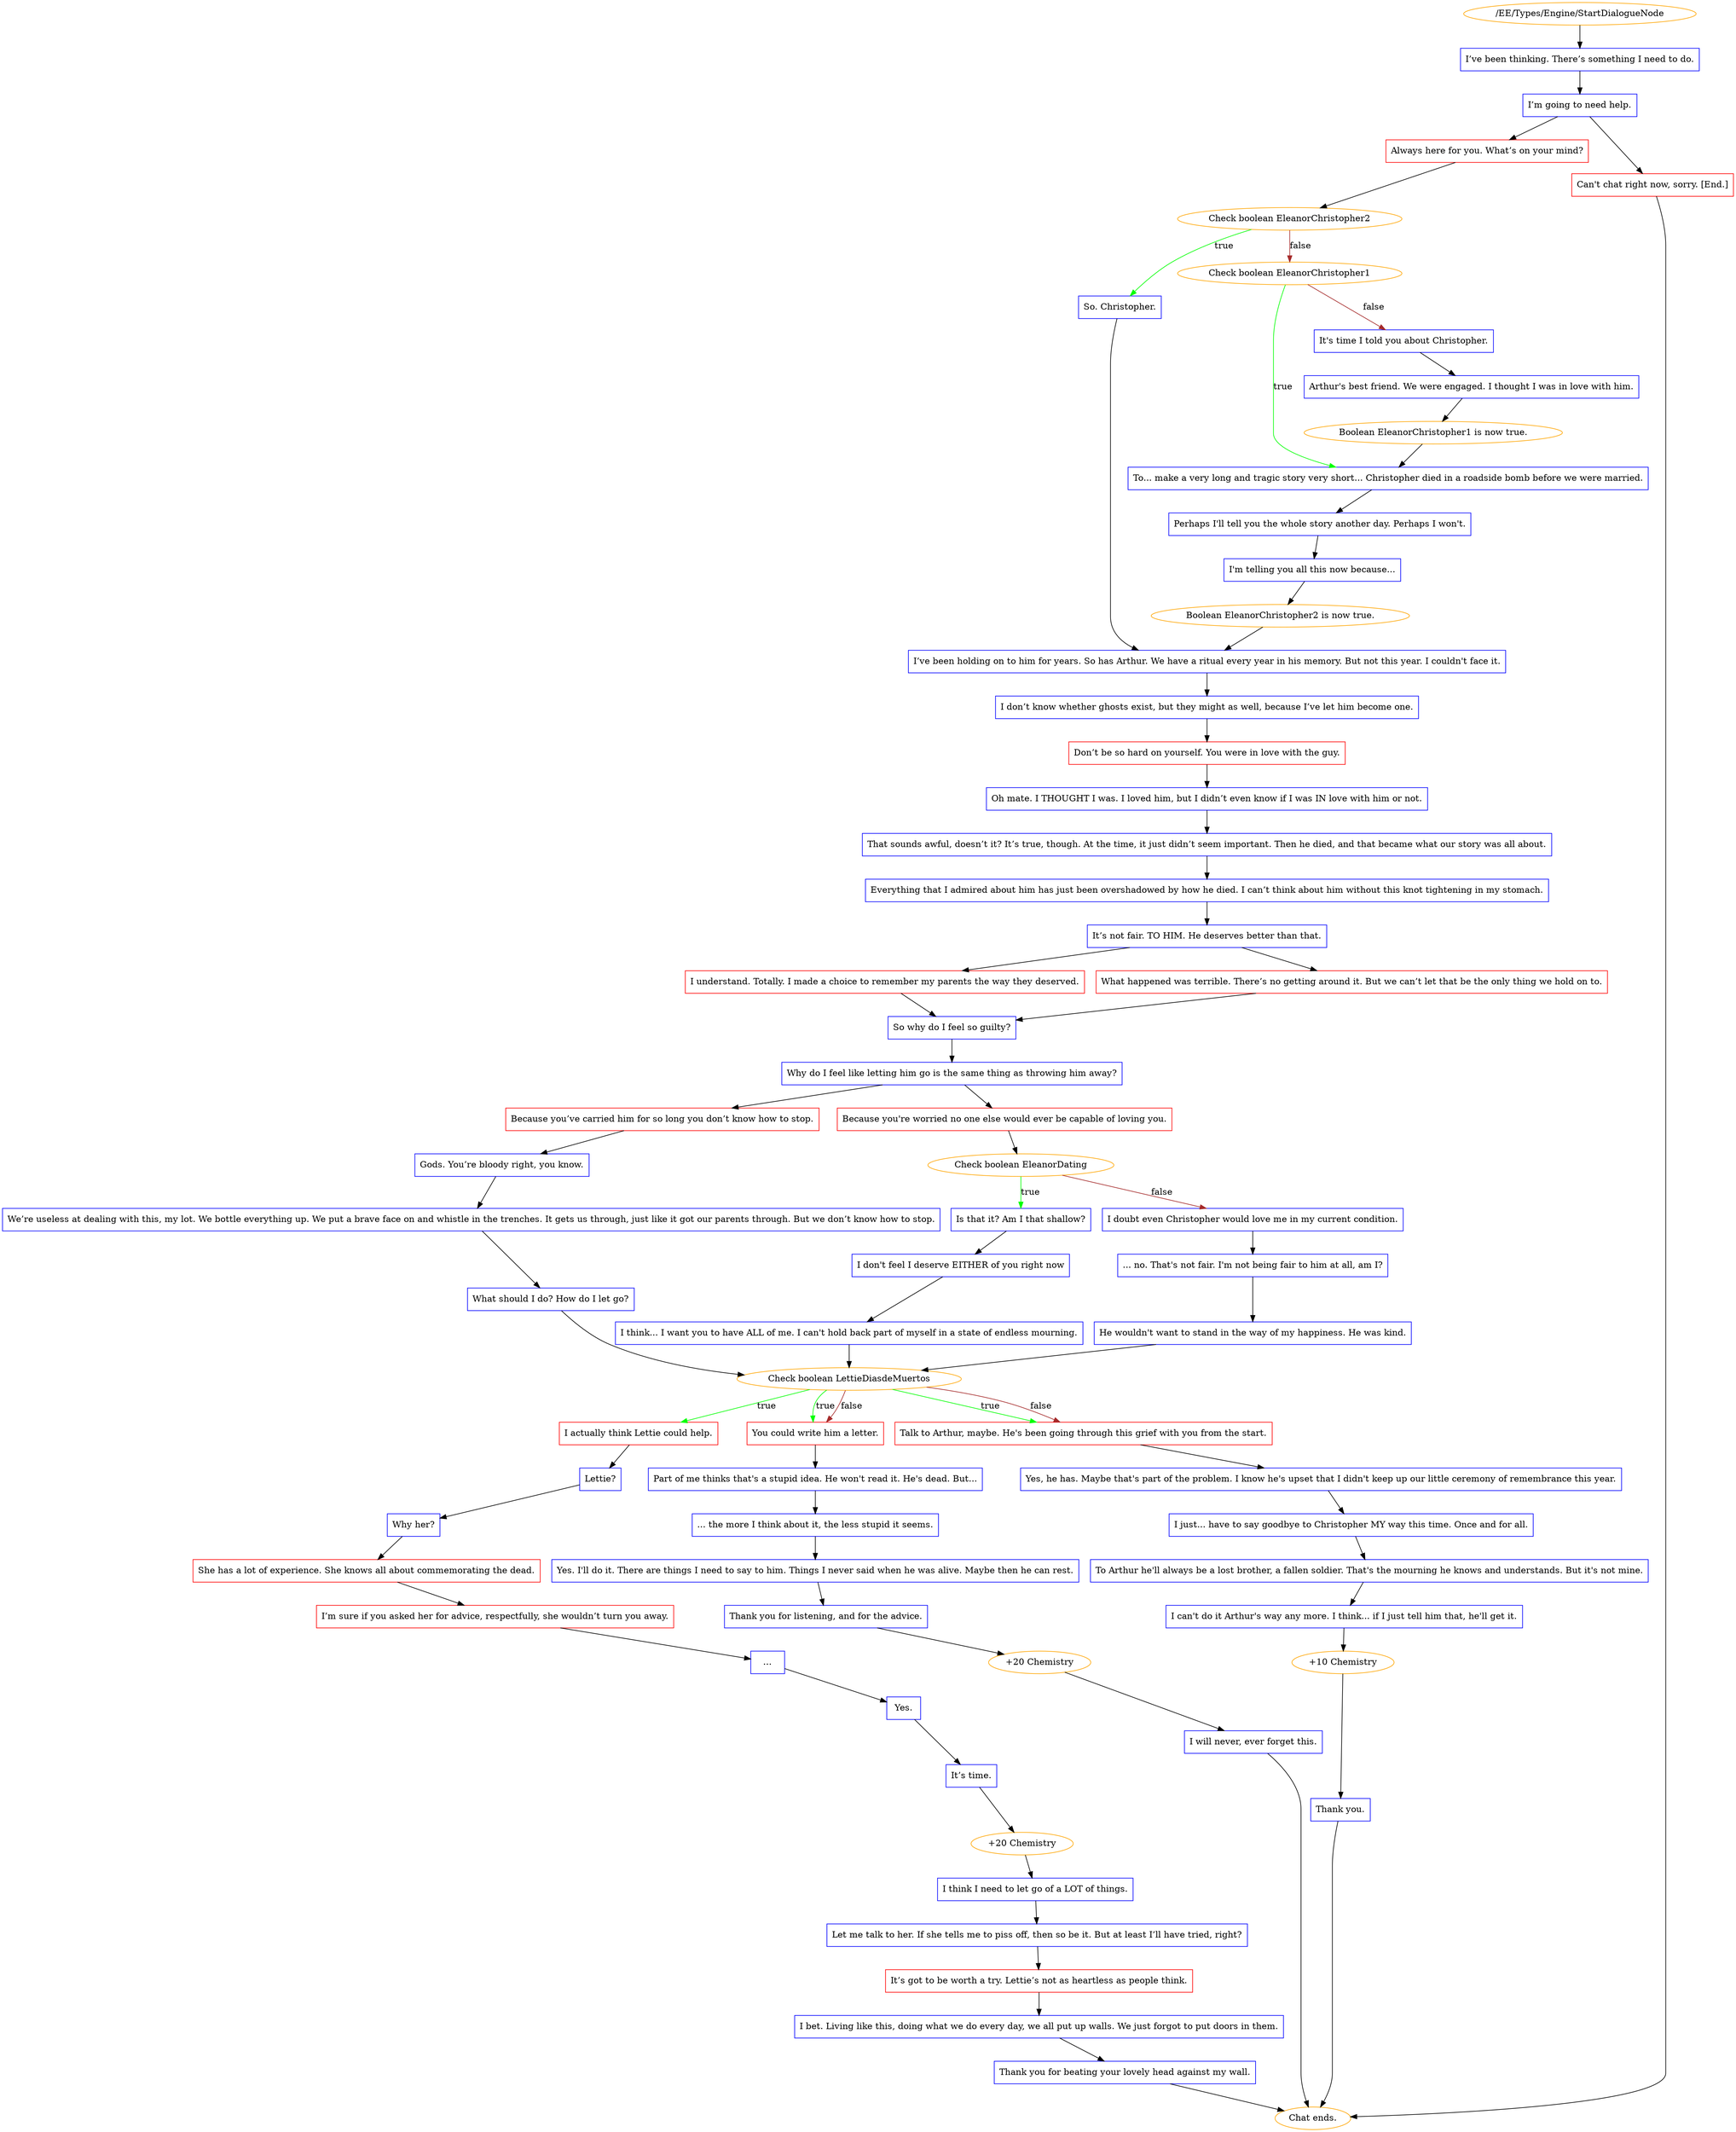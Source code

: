 digraph {
	2659 [label="/EE/Types/Engine/StartDialogueNode",color=orange];
		2659 -> 2660;
	2660 [label="I’ve been thinking. There’s something I need to do.",shape=box,color=blue];
		2660 -> 2661;
	2661 [label="I’m going to need help.",shape=box,color=blue];
		2661 -> 2662;
		2661 -> 2663;
	2662 [label="Always here for you. What’s on your mind?",shape=box,color=red];
		2662 -> 2665;
	2663 [label="Can't chat right now, sorry. [End.]",shape=box,color=red];
		2663 -> "Chat ends.";
	2665 [label="Check boolean EleanorChristopher2",color=orange];
		2665 -> 2667 [label=true,color=green];
		2665 -> 2666 [label=false,color=brown];
	"Chat ends." [color=orange];
	2667 [label="So. Christopher.",shape=box,color=blue];
		2667 -> 2675;
	2666 [label="Check boolean EleanorChristopher1",color=orange];
		2666 -> 2671 [label=true,color=green];
		2666 -> 2668 [label=false,color=brown];
	2675 [label="I’ve been holding on to him for years. So has Arthur. We have a ritual every year in his memory. But not this year. I couldn't face it.",shape=box,color=blue];
		2675 -> 2676;
	2671 [label="To... make a very long and tragic story very short... Christopher died in a roadside bomb before we were married.",shape=box,color=blue];
		2671 -> 2672;
	2668 [label="It's time I told you about Christopher.",shape=box,color=blue];
		2668 -> 2669;
	2676 [label="I don’t know whether ghosts exist, but they might as well, because I’ve let him become one.",shape=box,color=blue];
		2676 -> 2677;
	2672 [label="Perhaps I'll tell you the whole story another day. Perhaps I won't.",shape=box,color=blue];
		2672 -> 2673;
	2669 [label="Arthur's best friend. We were engaged. I thought I was in love with him.",shape=box,color=blue];
		2669 -> 2670;
	2677 [label="Don’t be so hard on yourself. You were in love with the guy.",shape=box,color=red];
		2677 -> 2678;
	2673 [label="I'm telling you all this now because...",shape=box,color=blue];
		2673 -> 2674;
	2670 [label="Boolean EleanorChristopher1 is now true.",color=orange];
		2670 -> 2671;
	2678 [label="Oh mate. I THOUGHT I was. I loved him, but I didn’t even know if I was IN love with him or not.",shape=box,color=blue];
		2678 -> 2679;
	2674 [label="Boolean EleanorChristopher2 is now true.",color=orange];
		2674 -> 2675;
	2679 [label="That sounds awful, doesn’t it? It’s true, though. At the time, it just didn’t seem important. Then he died, and that became what our story was all about.",shape=box,color=blue];
		2679 -> 2680;
	2680 [label="Everything that I admired about him has just been overshadowed by how he died. I can’t think about him without this knot tightening in my stomach.",shape=box,color=blue];
		2680 -> 2681;
	2681 [label="It’s not fair. TO HIM. He deserves better than that.",shape=box,color=blue];
		2681 -> 2682;
		2681 -> 2683;
	2682 [label="I understand. Totally. I made a choice to remember my parents the way they deserved.",shape=box,color=red];
		2682 -> 2684;
	2683 [label="What happened was terrible. There’s no getting around it. But we can’t let that be the only thing we hold on to.",shape=box,color=red];
		2683 -> 2684;
	2684 [label="So why do I feel so guilty?",shape=box,color=blue];
		2684 -> 2685;
	2685 [label="Why do I feel like letting him go is the same thing as throwing him away?",shape=box,color=blue];
		2685 -> 2686;
		2685 -> 2688;
	2686 [label="Because you’ve carried him for so long you don’t know how to stop.",shape=box,color=red];
		2686 -> 2687;
	2688 [label="Because you're worried no one else would ever be capable of loving you.",shape=box,color=red];
		2688 -> 2689;
	2687 [label="Gods. You’re bloody right, you know.",shape=box,color=blue];
		2687 -> 2692;
	2689 [label="Check boolean EleanorDating",color=orange];
		2689 -> 2690 [label=true,color=green];
		2689 -> 2691 [label=false,color=brown];
	2692 [label="We’re useless at dealing with this, my lot. We bottle everything up. We put a brave face on and whistle in the trenches. It gets us through, just like it got our parents through. But we don’t know how to stop.",shape=box,color=blue];
		2692 -> 2693;
	2690 [label="Is that it? Am I that shallow?",shape=box,color=blue];
		2690 -> 2694;
	2691 [label="I doubt even Christopher would love me in my current condition.",shape=box,color=blue];
		2691 -> 2696;
	2693 [label="What should I do? How do I let go?",shape=box,color=blue];
		2693 -> 2698;
	2694 [label="I don't feel I deserve EITHER of you right now",shape=box,color=blue];
		2694 -> 2695;
	2696 [label="... no. That's not fair. I'm not being fair to him at all, am I?",shape=box,color=blue];
		2696 -> 2697;
	2698 [label="Check boolean LettieDiasdeMuertos",color=orange];
		2698 -> 2699 [label=true,color=green];
		2698 -> 2700 [label=true,color=green];
		2698 -> 2701 [label=true,color=green];
		2698 -> 2700 [label=false,color=brown];
		2698 -> 2701 [label=false,color=brown];
	2695 [label="I think... I want you to have ALL of me. I can't hold back part of myself in a state of endless mourning.",shape=box,color=blue];
		2695 -> 2698;
	2697 [label="He wouldn't want to stand in the way of my happiness. He was kind.",shape=box,color=blue];
		2697 -> 2698;
	2699 [label="I actually think Lettie could help.",shape=box,color=red];
		2699 -> 2702;
	2700 [label="You could write him a letter.",shape=box,color=red];
		2700 -> 2703;
	2701 [label="Talk to Arthur, maybe. He's been going through this grief with you from the start.",shape=box,color=red];
		2701 -> 2704;
	2702 [label="Lettie?",shape=box,color=blue];
		2702 -> 2705;
	2703 [label="Part of me thinks that's a stupid idea. He won't read it. He's dead. But...",shape=box,color=blue];
		2703 -> 2706;
	2704 [label="Yes, he has. Maybe that's part of the problem. I know he's upset that I didn't keep up our little ceremony of remembrance this year.",shape=box,color=blue];
		2704 -> 2707;
	2705 [label="Why her?",shape=box,color=blue];
		2705 -> 2708;
	2706 [label="... the more I think about it, the less stupid it seems.",shape=box,color=blue];
		2706 -> 2710;
	2707 [label="I just... have to say goodbye to Christopher MY way this time. Once and for all.",shape=box,color=blue];
		2707 -> 2711;
	2708 [label="She has a lot of experience. She knows all about commemorating the dead.",shape=box,color=red];
		2708 -> 2709;
	2710 [label="Yes. I'll do it. There are things I need to say to him. Things I never said when he was alive. Maybe then he can rest.",shape=box,color=blue];
		2710 -> 2712;
	2711 [label="To Arthur he'll always be a lost brother, a fallen soldier. That's the mourning he knows and understands. But it's not mine.",shape=box,color=blue];
		2711 -> 2713;
	2709 [label="I’m sure if you asked her for advice, respectfully, she wouldn’t turn you away.",shape=box,color=red];
		2709 -> 2720;
	2712 [label="Thank you for listening, and for the advice.",shape=box,color=blue];
		2712 -> 2714;
	2713 [label="I can't do it Arthur's way any more. I think... if I just tell him that, he'll get it.",shape=box,color=blue];
		2713 -> 2718;
	2720 [label="…",shape=box,color=blue];
		2720 -> 2721;
	2714 [label="+20 Chemistry",color=orange];
		2714 -> 2715;
	2718 [label="+10 Chemistry",color=orange];
		2718 -> 2719;
	2721 [label="Yes.",shape=box,color=blue];
		2721 -> 2722;
	2715 [label="I will never, ever forget this.",shape=box,color=blue];
		2715 -> "Chat ends.";
	2719 [label="Thank you.",shape=box,color=blue];
		2719 -> "Chat ends.";
	2722 [label="It’s time.",shape=box,color=blue];
		2722 -> 2723;
	"Chat ends." [color=orange];
	"Chat ends." [color=orange];
	2723 [label="+20 Chemistry",color=orange];
		2723 -> 2724;
	2724 [label="I think I need to let go of a LOT of things.",shape=box,color=blue];
		2724 -> 2725;
	2725 [label="Let me talk to her. If she tells me to piss off, then so be it. But at least I’ll have tried, right?",shape=box,color=blue];
		2725 -> 2726;
	2726 [label="It’s got to be worth a try. Lettie’s not as heartless as people think.",shape=box,color=red];
		2726 -> 2727;
	2727 [label="I bet. Living like this, doing what we do every day, we all put up walls. We just forgot to put doors in them.",shape=box,color=blue];
		2727 -> 2728;
	2728 [label="Thank you for beating your lovely head against my wall.",shape=box,color=blue];
		2728 -> "Chat ends.";
	"Chat ends." [color=orange];
}